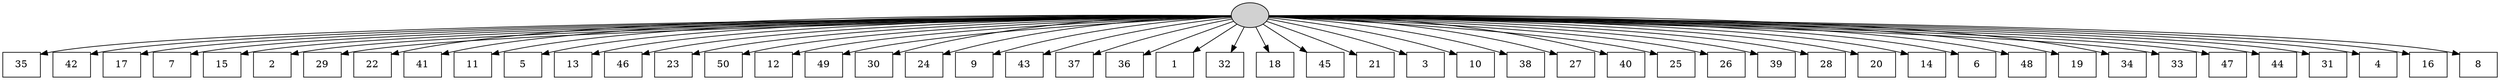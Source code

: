 digraph G {
0[style=filled, fillcolor=grey82, label=""];
1[shape=box,style=filled, fillcolor=white,label="35\n"];
2[shape=box,style=filled, fillcolor=white,label="42\n"];
3[shape=box,style=filled, fillcolor=white,label="17\n"];
4[shape=box,style=filled, fillcolor=white,label="7\n"];
5[shape=box,style=filled, fillcolor=white,label="15\n"];
6[shape=box,style=filled, fillcolor=white,label="2\n"];
7[shape=box,style=filled, fillcolor=white,label="29\n"];
8[shape=box,style=filled, fillcolor=white,label="22\n"];
9[shape=box,style=filled, fillcolor=white,label="41\n"];
10[shape=box,style=filled, fillcolor=white,label="11\n"];
11[shape=box,style=filled, fillcolor=white,label="5\n"];
12[shape=box,style=filled, fillcolor=white,label="13\n"];
13[shape=box,style=filled, fillcolor=white,label="46\n"];
14[shape=box,style=filled, fillcolor=white,label="23\n"];
15[shape=box,style=filled, fillcolor=white,label="50\n"];
16[shape=box,style=filled, fillcolor=white,label="12\n"];
17[shape=box,style=filled, fillcolor=white,label="49\n"];
18[shape=box,style=filled, fillcolor=white,label="30\n"];
19[shape=box,style=filled, fillcolor=white,label="24\n"];
20[shape=box,style=filled, fillcolor=white,label="9\n"];
21[shape=box,style=filled, fillcolor=white,label="43\n"];
22[shape=box,style=filled, fillcolor=white,label="37\n"];
23[shape=box,style=filled, fillcolor=white,label="36\n"];
24[shape=box,style=filled, fillcolor=white,label="1\n"];
25[shape=box,style=filled, fillcolor=white,label="32\n"];
26[shape=box,style=filled, fillcolor=white,label="18\n"];
27[shape=box,style=filled, fillcolor=white,label="45\n"];
28[shape=box,style=filled, fillcolor=white,label="21\n"];
29[shape=box,style=filled, fillcolor=white,label="3\n"];
30[shape=box,style=filled, fillcolor=white,label="10\n"];
31[shape=box,style=filled, fillcolor=white,label="38\n"];
32[shape=box,style=filled, fillcolor=white,label="27\n"];
33[shape=box,style=filled, fillcolor=white,label="40\n"];
34[shape=box,style=filled, fillcolor=white,label="25\n"];
35[shape=box,style=filled, fillcolor=white,label="26\n"];
36[shape=box,style=filled, fillcolor=white,label="39\n"];
37[shape=box,style=filled, fillcolor=white,label="28\n"];
38[shape=box,style=filled, fillcolor=white,label="20\n"];
39[shape=box,style=filled, fillcolor=white,label="14\n"];
40[shape=box,style=filled, fillcolor=white,label="6\n"];
41[shape=box,style=filled, fillcolor=white,label="48\n"];
42[shape=box,style=filled, fillcolor=white,label="19\n"];
43[shape=box,style=filled, fillcolor=white,label="34\n"];
44[shape=box,style=filled, fillcolor=white,label="33\n"];
45[shape=box,style=filled, fillcolor=white,label="47\n"];
46[shape=box,style=filled, fillcolor=white,label="44\n"];
47[shape=box,style=filled, fillcolor=white,label="31\n"];
48[shape=box,style=filled, fillcolor=white,label="4\n"];
49[shape=box,style=filled, fillcolor=white,label="16\n"];
50[shape=box,style=filled, fillcolor=white,label="8\n"];
0->1 ;
0->2 ;
0->3 ;
0->4 ;
0->5 ;
0->6 ;
0->7 ;
0->8 ;
0->9 ;
0->10 ;
0->11 ;
0->12 ;
0->13 ;
0->14 ;
0->15 ;
0->16 ;
0->17 ;
0->18 ;
0->19 ;
0->20 ;
0->21 ;
0->22 ;
0->23 ;
0->24 ;
0->25 ;
0->26 ;
0->27 ;
0->28 ;
0->29 ;
0->30 ;
0->31 ;
0->32 ;
0->33 ;
0->34 ;
0->35 ;
0->36 ;
0->37 ;
0->38 ;
0->39 ;
0->40 ;
0->41 ;
0->42 ;
0->43 ;
0->44 ;
0->45 ;
0->46 ;
0->47 ;
0->48 ;
0->49 ;
0->50 ;
}
